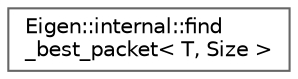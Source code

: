 digraph "类继承关系图"
{
 // LATEX_PDF_SIZE
  bgcolor="transparent";
  edge [fontname=Helvetica,fontsize=10,labelfontname=Helvetica,labelfontsize=10];
  node [fontname=Helvetica,fontsize=10,shape=box,height=0.2,width=0.4];
  rankdir="LR";
  Node0 [id="Node000000",label="Eigen::internal::find\l_best_packet\< T, Size \>",height=0.2,width=0.4,color="grey40", fillcolor="white", style="filled",URL="$struct_eigen_1_1internal_1_1find__best__packet.html",tooltip=" "];
}
